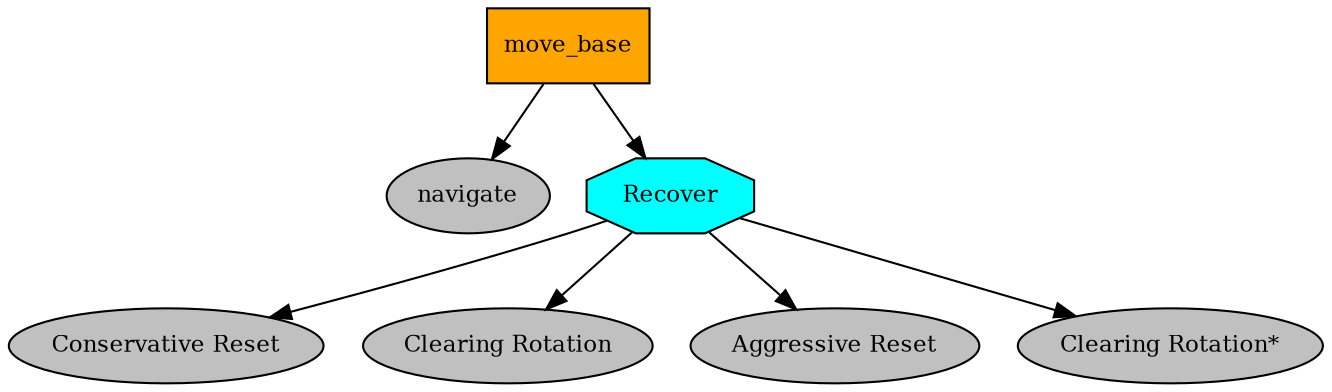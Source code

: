 digraph move_base {
graph [fontname="times-roman"];
node [fontname="times-roman"];
edge [fontname="times-roman"];
move_base [fillcolor=orange, fontcolor=black, fontsize=11, shape=box, style=filled];
navigate [fillcolor=gray, fontcolor=black, fontsize=11, shape=ellipse, style=filled];
move_base -> navigate;
Recover [fillcolor=cyan, fontcolor=black, fontsize=11, shape=octagon, style=filled];
move_base -> Recover;
"Conservative Reset" [fillcolor=gray, fontcolor=black, fontsize=11, shape=ellipse, style=filled];
Recover -> "Conservative Reset";
"Clearing Rotation" [fillcolor=gray, fontcolor=black, fontsize=11, shape=ellipse, style=filled];
Recover -> "Clearing Rotation";
"Aggressive Reset" [fillcolor=gray, fontcolor=black, fontsize=11, shape=ellipse, style=filled];
Recover -> "Aggressive Reset";
"Clearing Rotation*" [fillcolor=gray, fontcolor=black, fontsize=11, shape=ellipse, style=filled];
Recover -> "Clearing Rotation*";
}
